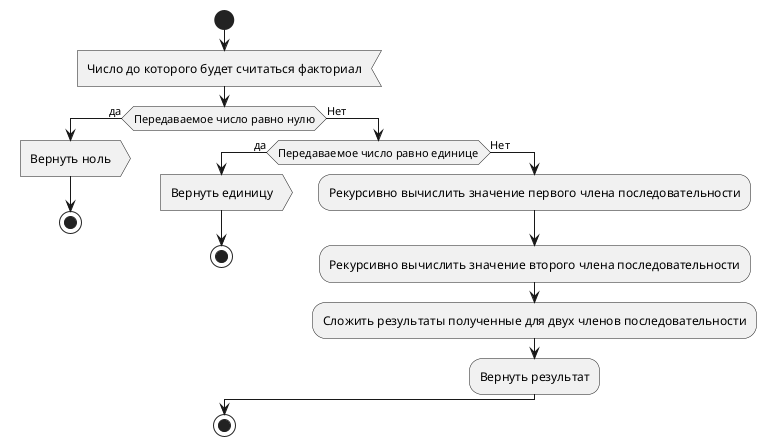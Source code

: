 ﻿@startuml
start
    :Число до которого будет считаться факториал<
    
    if (Передаваемое число равно нулю) then (да)
        :Вернуть ноль>
        stop
    else (Нет)
        if (Передаваемое число равно единице) then (да)
            :Вернуть единицу>
            stop
        else (Нет)
            :Рекурсивно вычислить значение первого члена последовательности;
            :Рекурсивно вычислить значение второго члена последовательности;
            :Сложить результаты полученные для двух членов последовательности;
            :Вернуть результат;
        endif
    endif
stop
@enduml
